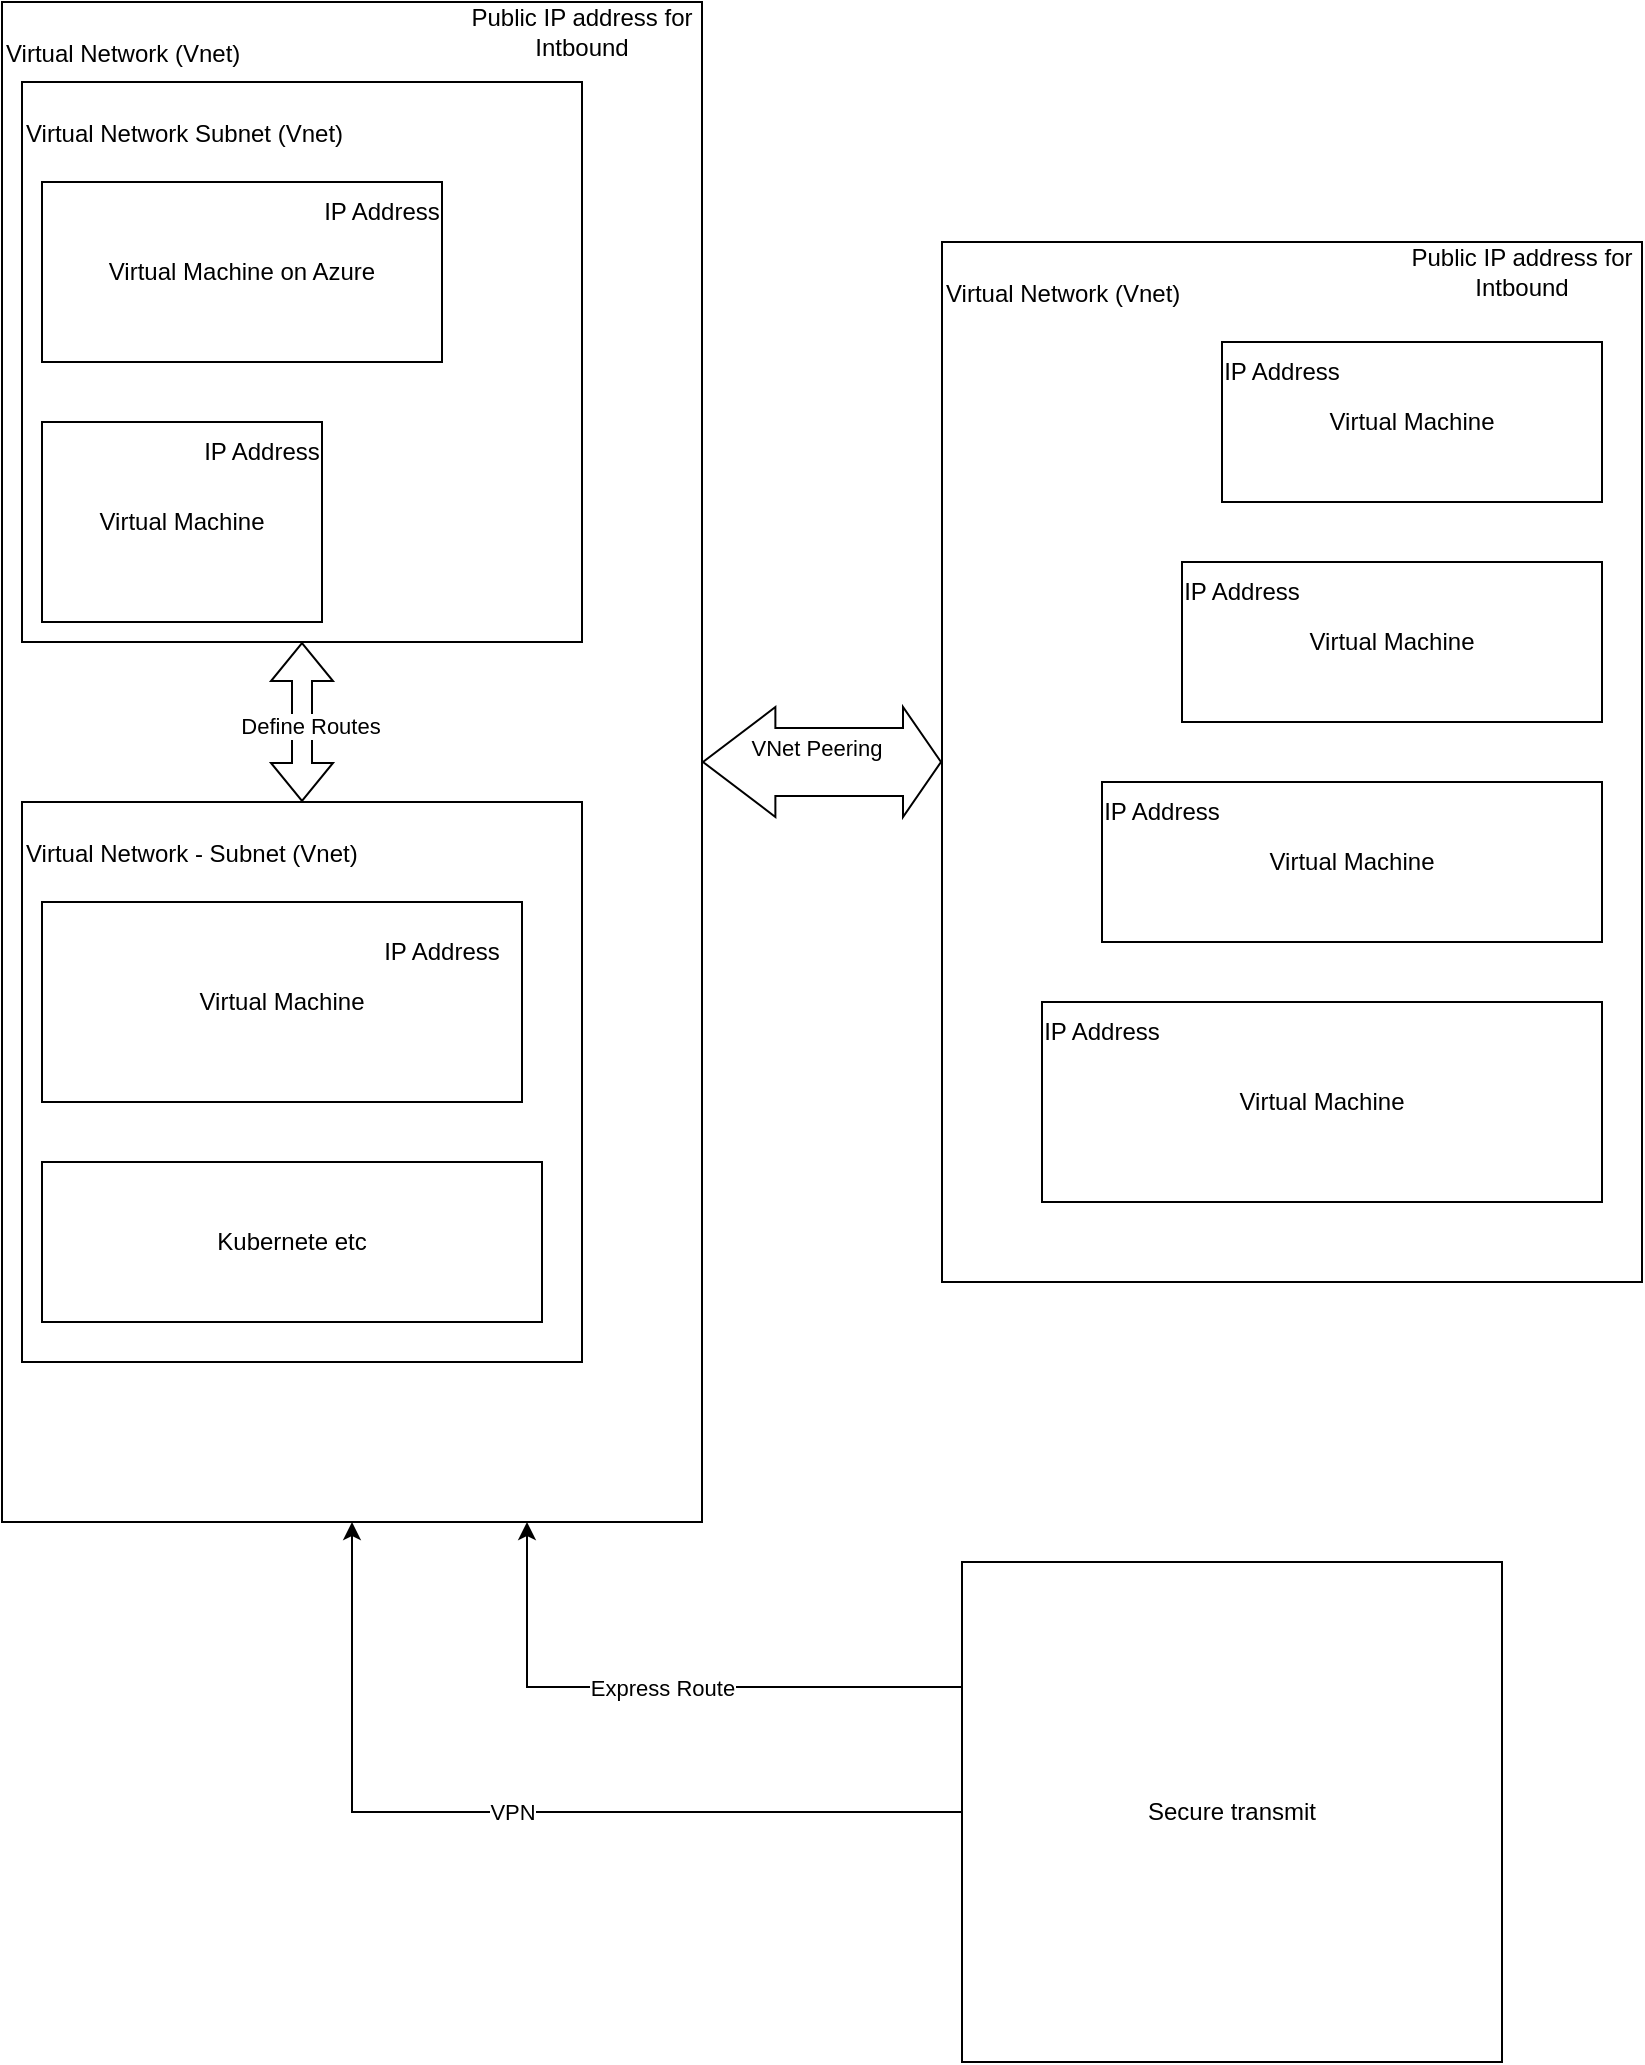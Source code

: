 <mxfile version="24.0.8" type="device">
  <diagram name="Page-1" id="eVM0ZRVJzIsdJS_4Yi4U">
    <mxGraphModel dx="1434" dy="746" grid="1" gridSize="10" guides="1" tooltips="1" connect="1" arrows="1" fold="1" page="1" pageScale="1" pageWidth="850" pageHeight="1100" math="0" shadow="0">
      <root>
        <mxCell id="0" />
        <mxCell id="1" parent="0" />
        <mxCell id="OdpvJawxME4M-j-Un3b3-1" value="&lt;p style=&quot;padding-top: 0px;&quot;&gt;&lt;span style=&quot;background-color: initial;&quot;&gt;Virtual Network (Vnet)&lt;/span&gt;&lt;/p&gt;" style="rounded=0;whiteSpace=wrap;html=1;align=left;verticalAlign=top;" vertex="1" parent="1">
          <mxGeometry x="20" y="60" width="350" height="760" as="geometry" />
        </mxCell>
        <mxCell id="OdpvJawxME4M-j-Un3b3-10" value="" style="shape=flexArrow;endArrow=classic;startArrow=classic;html=1;rounded=0;entryX=0;entryY=0.5;entryDx=0;entryDy=0;width=34;startSize=11.73;exitX=1;exitY=0.5;exitDx=0;exitDy=0;" edge="1" parent="1" source="OdpvJawxME4M-j-Un3b3-1" target="OdpvJawxME4M-j-Un3b3-5">
          <mxGeometry width="100" height="100" relative="1" as="geometry">
            <mxPoint x="400" y="640" as="sourcePoint" />
            <mxPoint x="470" y="330" as="targetPoint" />
          </mxGeometry>
        </mxCell>
        <mxCell id="OdpvJawxME4M-j-Un3b3-11" value="VNet Peering&lt;div&gt;&lt;br&gt;&lt;/div&gt;" style="edgeLabel;html=1;align=center;verticalAlign=middle;resizable=0;points=[];" vertex="1" connectable="0" parent="OdpvJawxME4M-j-Un3b3-10">
          <mxGeometry x="-0.06" y="-9" relative="1" as="geometry">
            <mxPoint y="-9" as="offset" />
          </mxGeometry>
        </mxCell>
        <mxCell id="OdpvJawxME4M-j-Un3b3-25" value="" style="group" vertex="1" connectable="0" parent="1">
          <mxGeometry x="490" y="180" width="350" height="520" as="geometry" />
        </mxCell>
        <mxCell id="OdpvJawxME4M-j-Un3b3-5" value="&lt;p style=&quot;padding-top: 0px;&quot;&gt;&lt;span style=&quot;background-color: initial;&quot;&gt;Virtual Network (Vnet)&lt;/span&gt;&lt;/p&gt;" style="rounded=0;whiteSpace=wrap;html=1;align=left;verticalAlign=top;" vertex="1" parent="OdpvJawxME4M-j-Un3b3-25">
          <mxGeometry width="350" height="520" as="geometry" />
        </mxCell>
        <mxCell id="OdpvJawxME4M-j-Un3b3-6" value="Virtual Machine" style="rounded=0;whiteSpace=wrap;html=1;" vertex="1" parent="OdpvJawxME4M-j-Un3b3-25">
          <mxGeometry x="140" y="50" width="190" height="80" as="geometry" />
        </mxCell>
        <mxCell id="OdpvJawxME4M-j-Un3b3-7" value="Virtual Machine" style="rounded=0;whiteSpace=wrap;html=1;" vertex="1" parent="OdpvJawxME4M-j-Un3b3-25">
          <mxGeometry x="50" y="380" width="280" height="100" as="geometry" />
        </mxCell>
        <mxCell id="OdpvJawxME4M-j-Un3b3-8" value="Virtual Machine" style="rounded=0;whiteSpace=wrap;html=1;" vertex="1" parent="OdpvJawxME4M-j-Un3b3-25">
          <mxGeometry x="120" y="160" width="210" height="80" as="geometry" />
        </mxCell>
        <mxCell id="OdpvJawxME4M-j-Un3b3-9" value="Virtual Machine" style="rounded=0;whiteSpace=wrap;html=1;" vertex="1" parent="OdpvJawxME4M-j-Un3b3-25">
          <mxGeometry x="80" y="270" width="250" height="80" as="geometry" />
        </mxCell>
        <mxCell id="OdpvJawxME4M-j-Un3b3-15" value="IP Address" style="text;html=1;align=center;verticalAlign=middle;whiteSpace=wrap;rounded=0;" vertex="1" parent="OdpvJawxME4M-j-Un3b3-25">
          <mxGeometry x="140" y="50" width="60" height="30" as="geometry" />
        </mxCell>
        <mxCell id="OdpvJawxME4M-j-Un3b3-16" value="IP Address" style="text;html=1;align=center;verticalAlign=middle;whiteSpace=wrap;rounded=0;" vertex="1" parent="OdpvJawxME4M-j-Un3b3-25">
          <mxGeometry x="120" y="160" width="60" height="30" as="geometry" />
        </mxCell>
        <mxCell id="OdpvJawxME4M-j-Un3b3-17" value="IP Address" style="text;html=1;align=center;verticalAlign=middle;whiteSpace=wrap;rounded=0;" vertex="1" parent="OdpvJawxME4M-j-Un3b3-25">
          <mxGeometry x="80" y="270" width="60" height="30" as="geometry" />
        </mxCell>
        <mxCell id="OdpvJawxME4M-j-Un3b3-18" value="IP Address" style="text;html=1;align=center;verticalAlign=middle;whiteSpace=wrap;rounded=0;" vertex="1" parent="OdpvJawxME4M-j-Un3b3-25">
          <mxGeometry x="50" y="380" width="60" height="30" as="geometry" />
        </mxCell>
        <mxCell id="OdpvJawxME4M-j-Un3b3-32" value="Public IP address for Intbound" style="text;html=1;align=center;verticalAlign=middle;whiteSpace=wrap;rounded=0;" vertex="1" parent="OdpvJawxME4M-j-Un3b3-25">
          <mxGeometry x="230" width="120" height="30" as="geometry" />
        </mxCell>
        <mxCell id="OdpvJawxME4M-j-Un3b3-27" value="" style="group" vertex="1" connectable="0" parent="1">
          <mxGeometry x="30" y="460" width="290" height="280" as="geometry" />
        </mxCell>
        <mxCell id="OdpvJawxME4M-j-Un3b3-26" value="&lt;p style=&quot;padding-top: 0px;&quot;&gt;&lt;span style=&quot;background-color: initial;&quot;&gt;Virtual Network - Subnet (Vnet)&lt;/span&gt;&lt;/p&gt;" style="rounded=0;whiteSpace=wrap;html=1;align=left;verticalAlign=top;" vertex="1" parent="OdpvJawxME4M-j-Un3b3-27">
          <mxGeometry width="280" height="280" as="geometry" />
        </mxCell>
        <mxCell id="OdpvJawxME4M-j-Un3b3-3" value="Virtual Machine" style="rounded=0;whiteSpace=wrap;html=1;align=center;" vertex="1" parent="OdpvJawxME4M-j-Un3b3-27">
          <mxGeometry x="10" y="50" width="240" height="100" as="geometry" />
        </mxCell>
        <mxCell id="OdpvJawxME4M-j-Un3b3-14" value="IP Address" style="text;html=1;align=center;verticalAlign=middle;whiteSpace=wrap;rounded=0;" vertex="1" parent="OdpvJawxME4M-j-Un3b3-27">
          <mxGeometry x="180" y="60" width="60" height="30" as="geometry" />
        </mxCell>
        <mxCell id="OdpvJawxME4M-j-Un3b3-33" value="Kubernete etc" style="rounded=0;whiteSpace=wrap;html=1;" vertex="1" parent="OdpvJawxME4M-j-Un3b3-27">
          <mxGeometry x="10" y="180" width="250" height="80" as="geometry" />
        </mxCell>
        <mxCell id="OdpvJawxME4M-j-Un3b3-28" value="" style="group" vertex="1" connectable="0" parent="1">
          <mxGeometry x="30" y="100" width="280" height="280" as="geometry" />
        </mxCell>
        <mxCell id="OdpvJawxME4M-j-Un3b3-19" value="&lt;p style=&quot;padding-top: 0px;&quot;&gt;&lt;span style=&quot;background-color: initial;&quot;&gt;Virtual Network Subnet (Vnet)&lt;/span&gt;&lt;/p&gt;" style="rounded=0;whiteSpace=wrap;html=1;align=left;verticalAlign=top;" vertex="1" parent="OdpvJawxME4M-j-Un3b3-28">
          <mxGeometry width="280" height="280" as="geometry" />
        </mxCell>
        <mxCell id="OdpvJawxME4M-j-Un3b3-2" value="Virtual Machine on Azure" style="rounded=0;whiteSpace=wrap;html=1;align=center;" vertex="1" parent="OdpvJawxME4M-j-Un3b3-28">
          <mxGeometry x="10" y="50" width="200" height="90" as="geometry" />
        </mxCell>
        <mxCell id="OdpvJawxME4M-j-Un3b3-4" value="Virtual Machine" style="rounded=0;whiteSpace=wrap;html=1;align=center;" vertex="1" parent="OdpvJawxME4M-j-Un3b3-28">
          <mxGeometry x="10" y="170" width="140" height="100" as="geometry" />
        </mxCell>
        <mxCell id="OdpvJawxME4M-j-Un3b3-12" value="IP Address" style="text;html=1;align=center;verticalAlign=middle;whiteSpace=wrap;rounded=0;" vertex="1" parent="OdpvJawxME4M-j-Un3b3-28">
          <mxGeometry x="90" y="170" width="60" height="30" as="geometry" />
        </mxCell>
        <mxCell id="OdpvJawxME4M-j-Un3b3-13" value="IP Address" style="text;html=1;align=center;verticalAlign=middle;whiteSpace=wrap;rounded=0;" vertex="1" parent="OdpvJawxME4M-j-Un3b3-28">
          <mxGeometry x="150" y="50" width="60" height="30" as="geometry" />
        </mxCell>
        <mxCell id="OdpvJawxME4M-j-Un3b3-29" value="" style="shape=flexArrow;endArrow=classic;startArrow=classic;html=1;rounded=0;entryX=0.5;entryY=1;entryDx=0;entryDy=0;" edge="1" parent="1" source="OdpvJawxME4M-j-Un3b3-26" target="OdpvJawxME4M-j-Un3b3-19">
          <mxGeometry width="100" height="100" relative="1" as="geometry">
            <mxPoint x="370" y="500" as="sourcePoint" />
            <mxPoint x="470" y="400" as="targetPoint" />
          </mxGeometry>
        </mxCell>
        <mxCell id="OdpvJawxME4M-j-Un3b3-30" value="Define Routes" style="edgeLabel;html=1;align=center;verticalAlign=middle;resizable=0;points=[];" vertex="1" connectable="0" parent="OdpvJawxME4M-j-Un3b3-29">
          <mxGeometry x="-0.05" y="-4" relative="1" as="geometry">
            <mxPoint as="offset" />
          </mxGeometry>
        </mxCell>
        <mxCell id="OdpvJawxME4M-j-Un3b3-31" value="Public IP address for Intbound" style="text;html=1;align=center;verticalAlign=middle;whiteSpace=wrap;rounded=0;" vertex="1" parent="1">
          <mxGeometry x="250" y="60" width="120" height="30" as="geometry" />
        </mxCell>
        <mxCell id="OdpvJawxME4M-j-Un3b3-37" value="VPN" style="edgeStyle=orthogonalEdgeStyle;rounded=0;orthogonalLoop=1;jettySize=auto;html=1;entryX=0.5;entryY=1;entryDx=0;entryDy=0;" edge="1" parent="1" source="OdpvJawxME4M-j-Un3b3-34" target="OdpvJawxME4M-j-Un3b3-1">
          <mxGeometry relative="1" as="geometry" />
        </mxCell>
        <mxCell id="OdpvJawxME4M-j-Un3b3-38" value="Express Route" style="edgeStyle=orthogonalEdgeStyle;rounded=0;orthogonalLoop=1;jettySize=auto;html=1;exitX=0;exitY=0.25;exitDx=0;exitDy=0;entryX=0.75;entryY=1;entryDx=0;entryDy=0;" edge="1" parent="1" source="OdpvJawxME4M-j-Un3b3-34" target="OdpvJawxME4M-j-Un3b3-1">
          <mxGeometry relative="1" as="geometry" />
        </mxCell>
        <mxCell id="OdpvJawxME4M-j-Un3b3-34" value="Secure transmit" style="rounded=0;whiteSpace=wrap;html=1;" vertex="1" parent="1">
          <mxGeometry x="500" y="840" width="270" height="250" as="geometry" />
        </mxCell>
      </root>
    </mxGraphModel>
  </diagram>
</mxfile>
